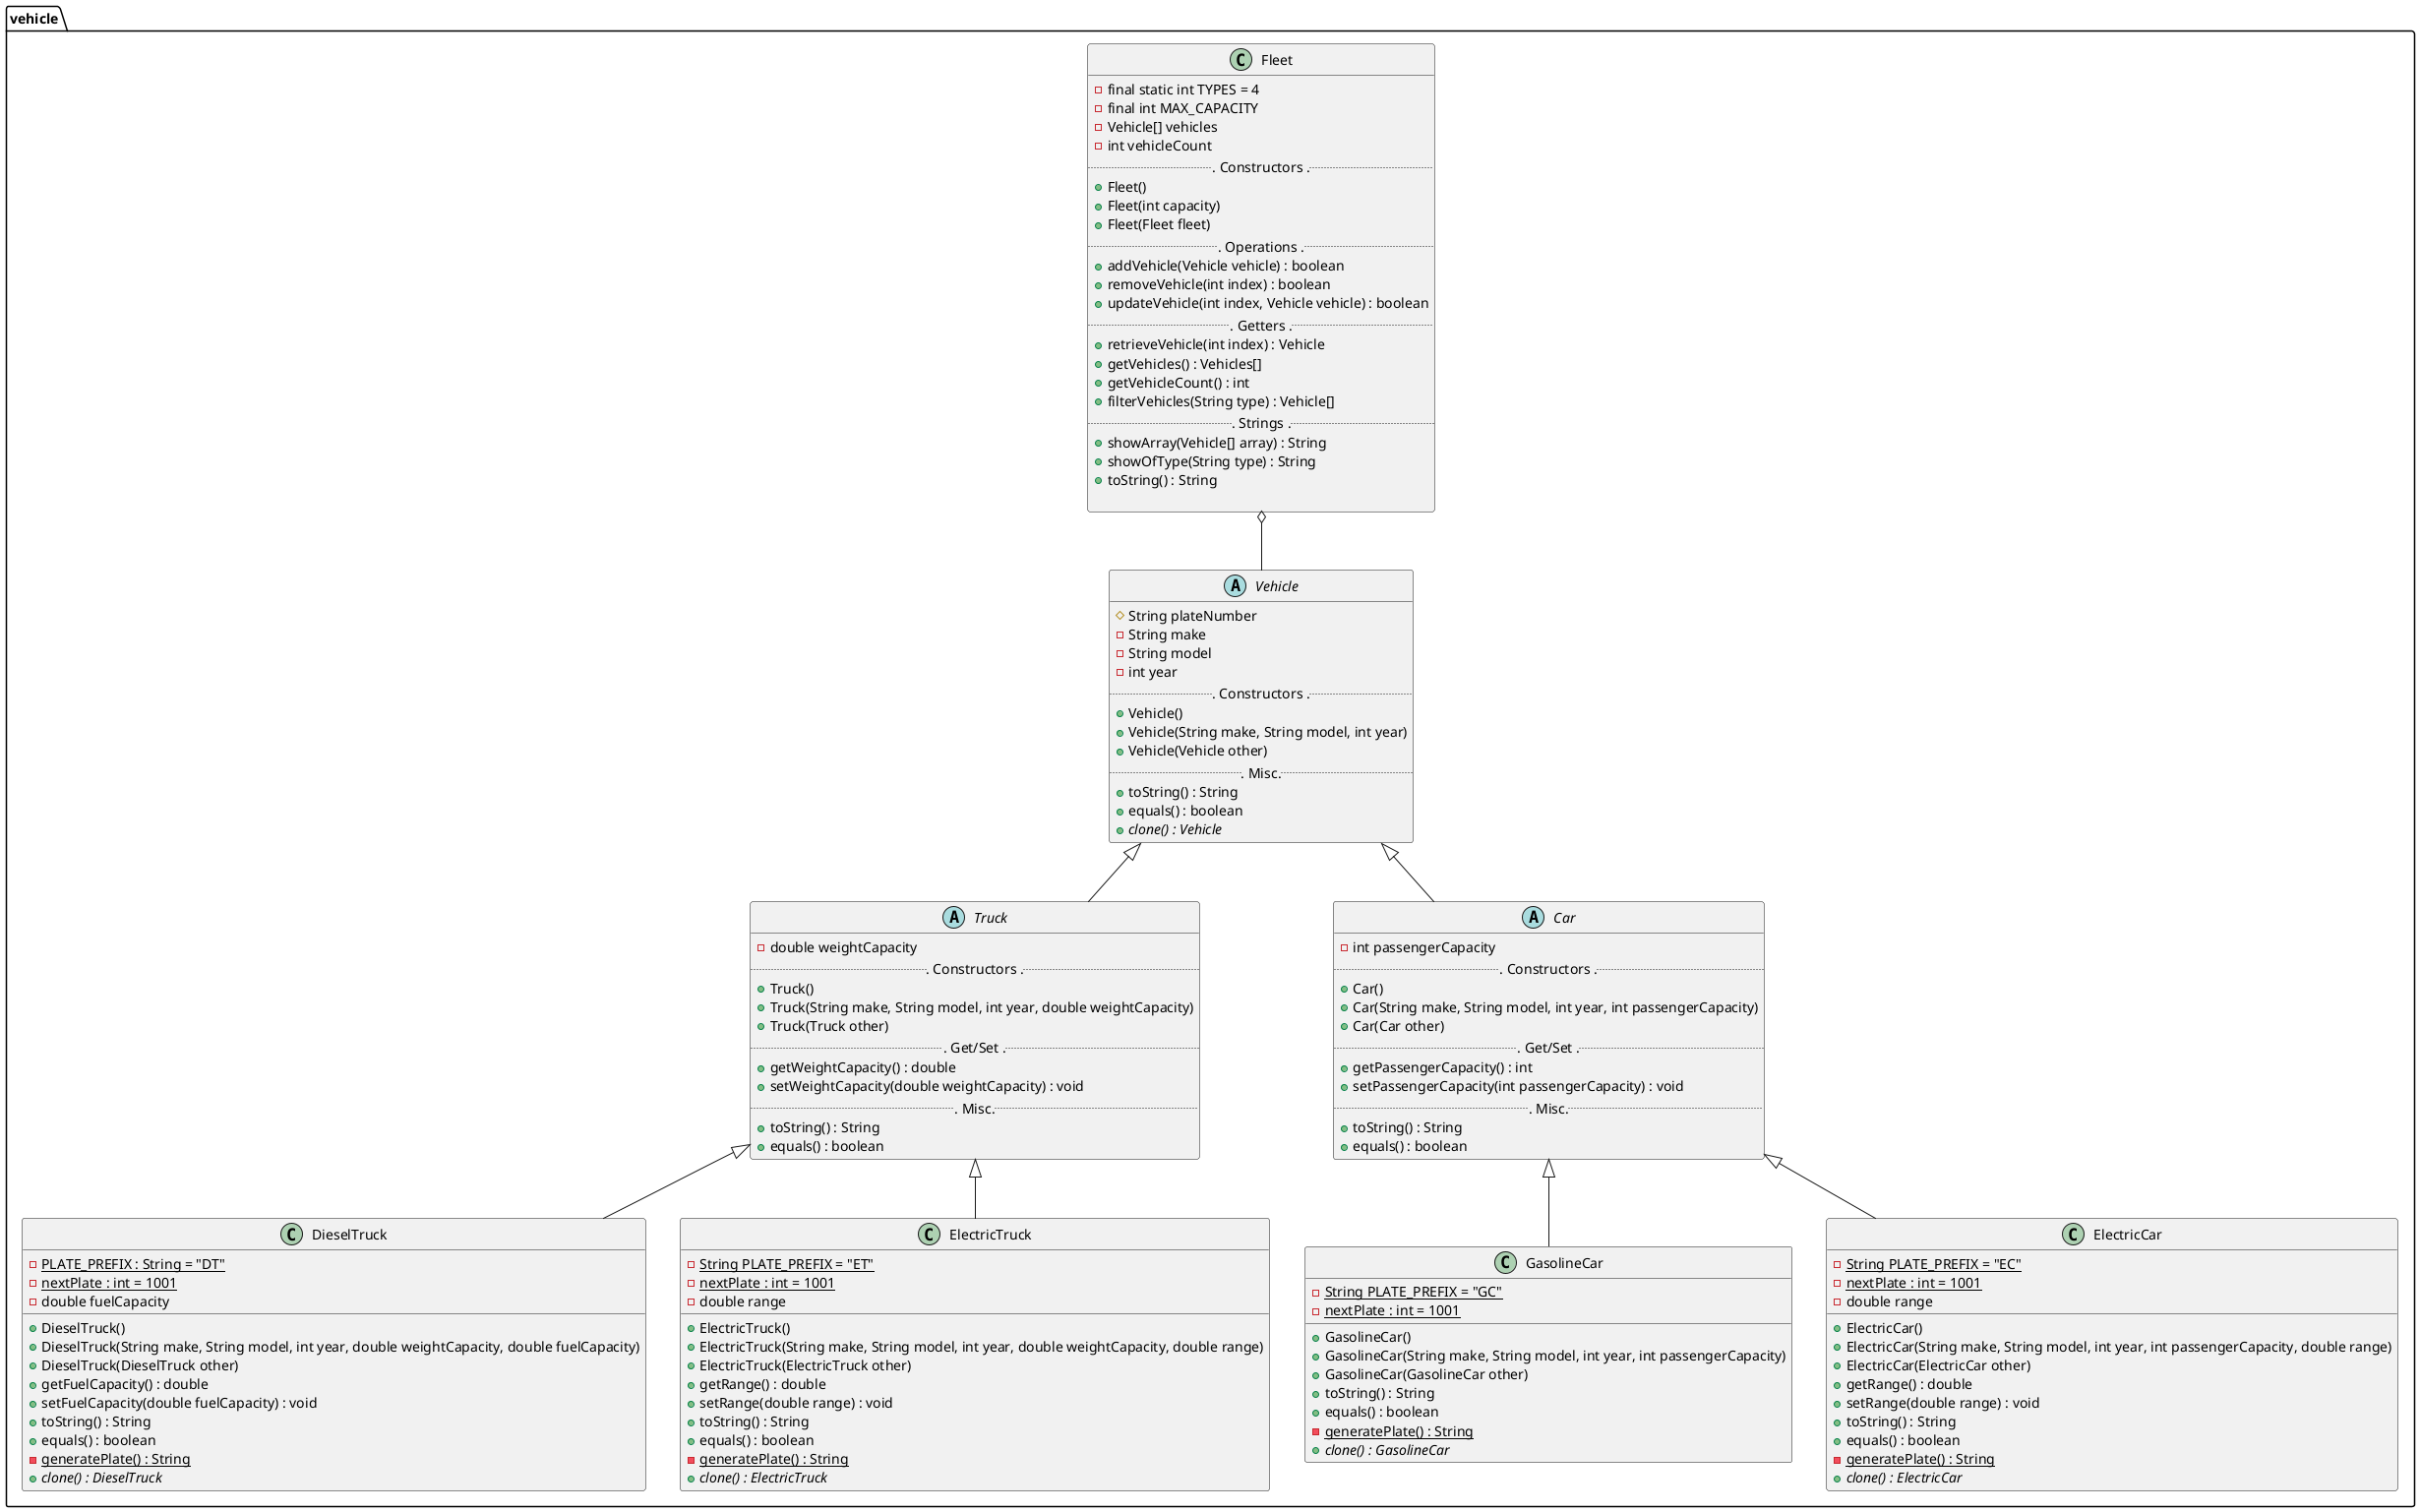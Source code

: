 @startuml
'TODO Finish UML'
'TODO Check preferred syntax'

'https://plantuml.com/class-diagram
'skinparam classAttributeIconSize 0



package vehicle {
abstract class Vehicle{
        # String plateNumber
'        TODO make up mind on plate implementation
        - String make
        - String model
        - int year
        ... Constructors ...
        + Vehicle()
        + Vehicle(String make, String model, int year)
        + Vehicle(Vehicle other)
        'TODO Check if I need setters, getters'
        ... Misc...
        + toString() : String
        + equals() : boolean
        + {abstract} clone() : Vehicle
}

abstract class Truck {
    - double weightCapacity
    ... Constructors ...
    + Truck()
    + Truck(String make, String model, int year, double weightCapacity)
    + Truck(Truck other)
    ... Get/Set ...
    + getWeightCapacity() : double
    + setWeightCapacity(double weightCapacity) : void
    ... Misc...
    + toString() : String
    + equals() : boolean
}
abstract class Car {
    - int passengerCapacity
    ... Constructors ...
    + Car()
    + Car(String make, String model, int year, int passengerCapacity)
    + Car(Car other)
    ... Get/Set ...
    + getPassengerCapacity() : int
    + setPassengerCapacity(int passengerCapacity) : void
    ... Misc...
    + toString() : String
    + equals() : boolean
}

class DieselTruck {
    - PLATE_PREFIX : {static} String = "DT"
    - nextPlate : {static} int = 1001
    - double fuelCapacity
    + DieselTruck()
    + DieselTruck(String make, String model, int year, double weightCapacity, double fuelCapacity)
    + DieselTruck(DieselTruck other)
    + getFuelCapacity() : double
    + setFuelCapacity(double fuelCapacity) : void
    + toString() : String
    + equals() : boolean
    - {static} generatePlate() : String
    + {abstract} clone() : DieselTruck
}
class ElectricTruck{
    - {static} String PLATE_PREFIX = "ET"
    - nextPlate : {static} int = 1001
    - double range
    + ElectricTruck()
    + ElectricTruck(String make, String model, int year, double weightCapacity, double range)
    + ElectricTruck(ElectricTruck other)
    + getRange() : double
    + setRange(double range) : void
    + toString() : String
    + equals() : boolean
    - {static} generatePlate() : String
    + {abstract} clone() : ElectricTruck

}
class GasolineCar {
    - {static} String PLATE_PREFIX = "GC"
    - nextPlate : {static} int = 1001
    + GasolineCar()
    + GasolineCar(String make, String model, int year, int passengerCapacity)
    + GasolineCar(GasolineCar other)
    + toString() : String
    + equals() : boolean
    - {static} generatePlate() : String
    + {abstract} clone() : GasolineCar
}
class ElectricCar {
    - {static} String PLATE_PREFIX = "EC"
    - nextPlate : {static} int = 1001
    - double range
    + ElectricCar()
    + ElectricCar(String make, String model, int year, int passengerCapacity, double range)
    + ElectricCar(ElectricCar other)
    + getRange() : double
    + setRange(double range) : void
    + toString() : String
    + equals() : boolean
    - {static} generatePlate() : String
    + {abstract} clone() : ElectricCar
}

Vehicle <|-- Truck
Vehicle <|-- Car
Truck <|-- DieselTruck
Truck <|-- ElectricTruck
Car <|-- ElectricCar
Car <|-- GasolineCar

class Fleet {
    - final static int TYPES = 4
    - final int MAX_CAPACITY
    - Vehicle[] vehicles
    - int vehicleCount
    ... Constructors ...
    + Fleet()
    + Fleet(int capacity)
    + Fleet(Fleet fleet)
    ... Operations ...
    + addVehicle(Vehicle vehicle) : boolean
    + removeVehicle(int index) : boolean
    + updateVehicle(int index, Vehicle vehicle) : boolean
    ... Getters ...
    + retrieveVehicle(int index) : Vehicle
    + getVehicles() : Vehicles[]
    + getVehicleCount() : int
    + filterVehicles(String type) : Vehicle[]
    ... Strings ...
    + showArray(Vehicle[] array) : String
    + showOfType(String type) : String
    + toString() : String

}

Fleet o-- Vehicle
}


@enduml